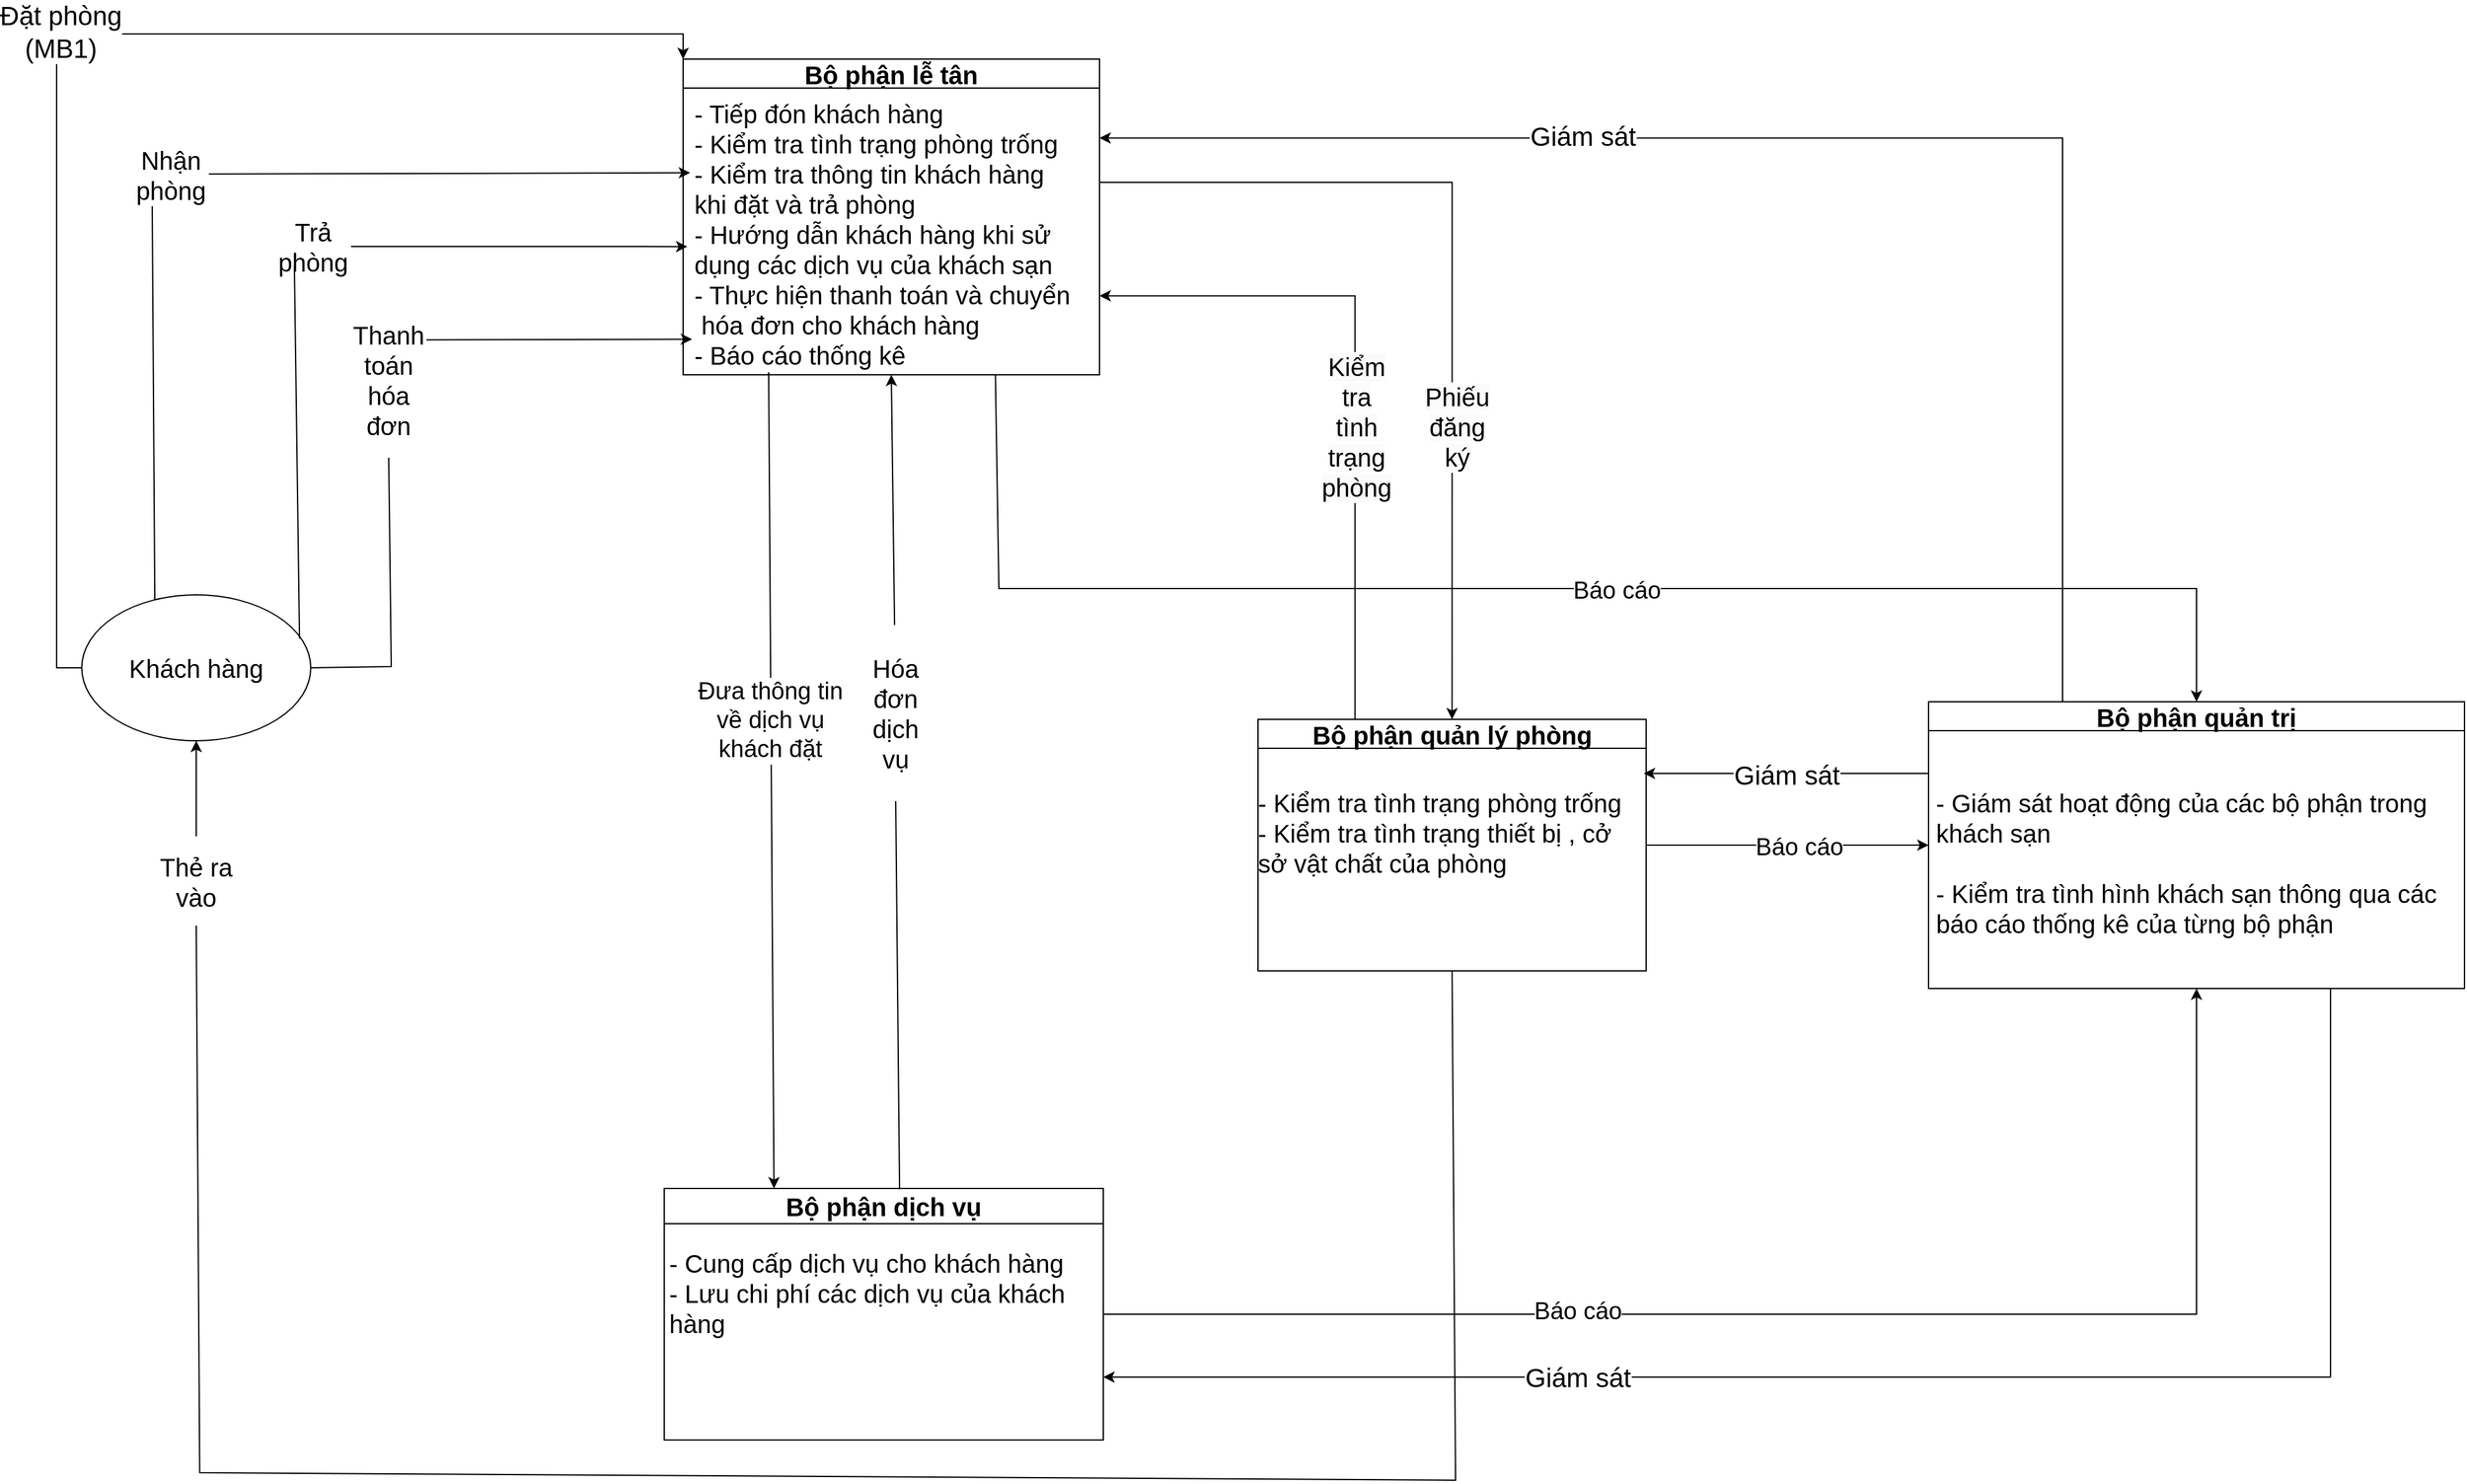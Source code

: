 <mxfile version="24.3.1" type="github">
  <diagram name="Trang-1" id="nzbaMFDa1XgnYQ_m1gSZ">
    <mxGraphModel dx="1909" dy="1096" grid="0" gridSize="10" guides="1" tooltips="1" connect="1" arrows="1" fold="1" page="1" pageScale="1" pageWidth="3300" pageHeight="4681" math="0" shadow="0">
      <root>
        <mxCell id="0" />
        <mxCell id="1" parent="0" />
        <mxCell id="QFRyq372rKyqe5MHZzhk-38" style="edgeStyle=orthogonalEdgeStyle;rounded=0;orthogonalLoop=1;jettySize=auto;html=1;exitX=0;exitY=0.5;exitDx=0;exitDy=0;entryX=0;entryY=0;entryDx=0;entryDy=0;" edge="1" parent="1" source="rfoANkOc3OcuwI24PyQS-1" target="rfoANkOc3OcuwI24PyQS-2">
          <mxGeometry relative="1" as="geometry" />
        </mxCell>
        <mxCell id="QFRyq372rKyqe5MHZzhk-39" value="&lt;font style=&quot;font-size: 21px;&quot;&gt;Đặt phòng&lt;br&gt;(MB1)&lt;/font&gt;" style="edgeLabel;html=1;align=center;verticalAlign=middle;resizable=0;points=[];" vertex="1" connectable="0" parent="QFRyq372rKyqe5MHZzhk-38">
          <mxGeometry x="0.009" y="2" relative="1" as="geometry">
            <mxPoint x="1" as="offset" />
          </mxGeometry>
        </mxCell>
        <mxCell id="rfoANkOc3OcuwI24PyQS-1" value="Khách hàng" style="ellipse;whiteSpace=wrap;html=1;spacing=0;fontSize=20;" parent="1" vertex="1">
          <mxGeometry x="187" y="501" width="182" height="116" as="geometry" />
        </mxCell>
        <mxCell id="QFRyq372rKyqe5MHZzhk-25" style="edgeStyle=orthogonalEdgeStyle;rounded=0;orthogonalLoop=1;jettySize=auto;html=1;exitX=1;exitY=0.25;exitDx=0;exitDy=0;entryX=0.5;entryY=0;entryDx=0;entryDy=0;" edge="1" parent="1" source="rfoANkOc3OcuwI24PyQS-2" target="rfoANkOc3OcuwI24PyQS-20">
          <mxGeometry relative="1" as="geometry">
            <Array as="points">
              <mxPoint x="996" y="173" />
              <mxPoint x="1276" y="173" />
            </Array>
          </mxGeometry>
        </mxCell>
        <mxCell id="QFRyq372rKyqe5MHZzhk-26" value="&lt;span style=&quot;font-size: 20px; text-wrap: wrap; background-color: rgb(251, 251, 251);&quot;&gt;Phiếu đăng ký&lt;/span&gt;" style="edgeLabel;html=1;align=center;verticalAlign=middle;resizable=0;points=[];" vertex="1" connectable="0" parent="QFRyq372rKyqe5MHZzhk-25">
          <mxGeometry x="0.024" y="2" relative="1" as="geometry">
            <mxPoint x="1" y="129" as="offset" />
          </mxGeometry>
        </mxCell>
        <mxCell id="QFRyq372rKyqe5MHZzhk-40" style="rounded=0;orthogonalLoop=1;jettySize=auto;html=1;entryX=0.25;entryY=0;entryDx=0;entryDy=0;" edge="1" parent="1" target="rfoANkOc3OcuwI24PyQS-19">
          <mxGeometry relative="1" as="geometry">
            <mxPoint x="733" y="324" as="sourcePoint" />
          </mxGeometry>
        </mxCell>
        <mxCell id="QFRyq372rKyqe5MHZzhk-41" value="&lt;font style=&quot;font-size: 19px;&quot;&gt;Đưa thông tin&lt;br&gt;về dịch vụ&lt;br&gt;khách đặt&lt;/font&gt;" style="edgeLabel;html=1;align=center;verticalAlign=middle;resizable=0;points=[];" vertex="1" connectable="0" parent="QFRyq372rKyqe5MHZzhk-40">
          <mxGeometry x="-0.146" y="-1" relative="1" as="geometry">
            <mxPoint as="offset" />
          </mxGeometry>
        </mxCell>
        <mxCell id="rfoANkOc3OcuwI24PyQS-2" value="Bộ phận lễ tân" style="swimlane;whiteSpace=wrap;html=1;spacing=0;fontSize=20;" parent="1" vertex="1">
          <mxGeometry x="665" y="75" width="331" height="251" as="geometry" />
        </mxCell>
        <mxCell id="rfoANkOc3OcuwI24PyQS-3" value="- Tiếp đón khách hàng&lt;div style=&quot;font-size: 20px;&quot;&gt;- Kiểm tra tình trạng phòng trống&lt;/div&gt;&lt;div style=&quot;font-size: 20px;&quot;&gt;- Kiểm tra thông tin khách hàng&lt;br style=&quot;font-size: 20px;&quot;&gt;khi đặt và trả phòng&lt;/div&gt;&lt;div style=&quot;font-size: 20px;&quot;&gt;- Hướng dẫn khách hàng khi sử &lt;br style=&quot;font-size: 20px;&quot;&gt;dụng các dịch vụ của khách sạn&lt;/div&gt;&lt;div style=&quot;font-size: 20px;&quot;&gt;- Thực hiện thanh toán và chuyển&lt;br style=&quot;font-size: 20px;&quot;&gt;&amp;nbsp;hóa đơn cho khách hàng&lt;/div&gt;&lt;div style=&quot;font-size: 20px;&quot;&gt;- Báo cáo thống kê&lt;/div&gt;" style="text;html=1;align=left;verticalAlign=middle;resizable=0;points=[];autosize=1;strokeColor=none;fillColor=none;spacing=0;fontSize=20;" parent="rfoANkOc3OcuwI24PyQS-2" vertex="1">
          <mxGeometry x="9" y="27" width="313" height="224" as="geometry" />
        </mxCell>
        <mxCell id="rfoANkOc3OcuwI24PyQS-12" value="Nhận phòng" style="text;html=1;align=center;verticalAlign=middle;whiteSpace=wrap;rounded=0;spacing=0;fontSize=20;" parent="1" vertex="1">
          <mxGeometry x="228" y="141" width="60" height="51" as="geometry" />
        </mxCell>
        <mxCell id="rfoANkOc3OcuwI24PyQS-15" value="Trả phòng" style="text;html=1;align=center;verticalAlign=middle;whiteSpace=wrap;rounded=0;spacing=0;fontSize=20;" parent="1" vertex="1">
          <mxGeometry x="341" y="209" width="60" height="30" as="geometry" />
        </mxCell>
        <mxCell id="rfoANkOc3OcuwI24PyQS-17" value="Thanh toán hóa đơn" style="text;html=1;align=center;verticalAlign=middle;whiteSpace=wrap;rounded=0;spacing=0;fontSize=20;" parent="1" vertex="1">
          <mxGeometry x="401" y="267" width="60" height="125" as="geometry" />
        </mxCell>
        <mxCell id="QFRyq372rKyqe5MHZzhk-49" style="edgeStyle=orthogonalEdgeStyle;rounded=0;orthogonalLoop=1;jettySize=auto;html=1;exitX=1;exitY=0.5;exitDx=0;exitDy=0;entryX=0.5;entryY=1;entryDx=0;entryDy=0;" edge="1" parent="1" source="rfoANkOc3OcuwI24PyQS-19" target="QFRyq372rKyqe5MHZzhk-1">
          <mxGeometry relative="1" as="geometry" />
        </mxCell>
        <mxCell id="QFRyq372rKyqe5MHZzhk-50" value="&lt;span style=&quot;font-size: 19px;&quot;&gt;Báo cáo&lt;/span&gt;" style="edgeLabel;html=1;align=center;verticalAlign=middle;resizable=0;points=[];" vertex="1" connectable="0" parent="QFRyq372rKyqe5MHZzhk-49">
          <mxGeometry x="-0.334" y="2" relative="1" as="geometry">
            <mxPoint x="1" as="offset" />
          </mxGeometry>
        </mxCell>
        <mxCell id="rfoANkOc3OcuwI24PyQS-19" value="Bộ phận dịch vụ" style="swimlane;whiteSpace=wrap;html=1;startSize=28;spacing=0;fontSize=20;" parent="1" vertex="1">
          <mxGeometry x="650" y="973" width="349" height="200" as="geometry" />
        </mxCell>
        <mxCell id="rfoANkOc3OcuwI24PyQS-22" value="- Cung cấp dịch vụ cho khách hàng&lt;div style=&quot;font-size: 20px;&quot;&gt;- Lưu chi phí các dịch vụ của khách&lt;br style=&quot;font-size: 20px;&quot;&gt;hàng&lt;/div&gt;" style="text;html=1;align=left;verticalAlign=middle;resizable=0;points=[];autosize=1;strokeColor=none;fillColor=none;spacing=0;fontSize=20;" parent="rfoANkOc3OcuwI24PyQS-19" vertex="1">
          <mxGeometry x="4" y="43" width="329" height="80" as="geometry" />
        </mxCell>
        <mxCell id="QFRyq372rKyqe5MHZzhk-27" style="edgeStyle=orthogonalEdgeStyle;rounded=0;orthogonalLoop=1;jettySize=auto;html=1;exitX=0.25;exitY=0;exitDx=0;exitDy=0;entryX=1;entryY=0.75;entryDx=0;entryDy=0;" edge="1" parent="1" source="rfoANkOc3OcuwI24PyQS-20" target="rfoANkOc3OcuwI24PyQS-2">
          <mxGeometry relative="1" as="geometry" />
        </mxCell>
        <mxCell id="QFRyq372rKyqe5MHZzhk-29" value="&lt;span style=&quot;text-wrap: wrap; font-size: 20px; background-color: rgb(251, 251, 251);&quot;&gt;Kiểm tra tình&lt;/span&gt;&lt;br style=&quot;text-wrap: wrap; font-size: 20px;&quot;&gt;&lt;span style=&quot;text-wrap: wrap; font-size: 20px; background-color: rgb(251, 251, 251);&quot;&gt;trạng phòng&lt;/span&gt;" style="edgeLabel;html=1;align=center;verticalAlign=middle;resizable=0;points=[];" vertex="1" connectable="0" parent="QFRyq372rKyqe5MHZzhk-27">
          <mxGeometry x="-0.134" y="-1" relative="1" as="geometry">
            <mxPoint as="offset" />
          </mxGeometry>
        </mxCell>
        <mxCell id="rfoANkOc3OcuwI24PyQS-20" value="Bộ phận quản lý phòng" style="swimlane;whiteSpace=wrap;html=1;spacing=0;fontSize=20;" parent="1" vertex="1">
          <mxGeometry x="1122" y="600" width="308.5" height="200" as="geometry" />
        </mxCell>
        <mxCell id="rfoANkOc3OcuwI24PyQS-23" value="- Kiểm tra tình trạng phòng trống&lt;div style=&quot;font-size: 20px;&quot;&gt;- Kiểm tra tình trạng thiết bị , cở &lt;br style=&quot;font-size: 20px;&quot;&gt;sở vật chất của phòng&lt;/div&gt;" style="text;html=1;align=left;verticalAlign=middle;resizable=0;points=[];autosize=1;strokeColor=none;fillColor=none;spacing=0;fontSize=20;" parent="rfoANkOc3OcuwI24PyQS-20" vertex="1">
          <mxGeometry y="50" width="303" height="80" as="geometry" />
        </mxCell>
        <mxCell id="rfoANkOc3OcuwI24PyQS-68" style="rounded=0;orthogonalLoop=1;jettySize=auto;html=1;entryX=0.5;entryY=1;entryDx=0;entryDy=0;" parent="1" source="rfoANkOc3OcuwI24PyQS-29" target="rfoANkOc3OcuwI24PyQS-2" edge="1">
          <mxGeometry relative="1" as="geometry" />
        </mxCell>
        <mxCell id="rfoANkOc3OcuwI24PyQS-29" value="Hóa đơn dịch vụ" style="text;html=1;align=center;verticalAlign=middle;whiteSpace=wrap;rounded=0;rotation=0;spacing=0;fontSize=20;" parent="1" vertex="1">
          <mxGeometry x="804" y="525" width="60" height="140" as="geometry" />
        </mxCell>
        <mxCell id="rfoANkOc3OcuwI24PyQS-44" style="edgeStyle=orthogonalEdgeStyle;rounded=0;orthogonalLoop=1;jettySize=auto;html=1;entryX=0.5;entryY=1;entryDx=0;entryDy=0;spacing=0;fontSize=20;" parent="1" source="rfoANkOc3OcuwI24PyQS-39" target="rfoANkOc3OcuwI24PyQS-1" edge="1">
          <mxGeometry relative="1" as="geometry" />
        </mxCell>
        <mxCell id="rfoANkOc3OcuwI24PyQS-39" value="Thẻ ra vào" style="text;html=1;align=center;verticalAlign=middle;whiteSpace=wrap;rounded=0;spacing=0;fontSize=20;" parent="1" vertex="1">
          <mxGeometry x="248" y="693" width="60" height="71" as="geometry" />
        </mxCell>
        <mxCell id="rfoANkOc3OcuwI24PyQS-41" value="" style="endArrow=none;html=1;rounded=0;entryX=0.5;entryY=1;entryDx=0;entryDy=0;exitX=0.5;exitY=1;exitDx=0;exitDy=0;spacing=0;fontSize=20;" parent="1" source="rfoANkOc3OcuwI24PyQS-39" target="rfoANkOc3OcuwI24PyQS-20" edge="1">
          <mxGeometry width="50" height="50" relative="1" as="geometry">
            <mxPoint x="280.75" y="943.0" as="sourcePoint" />
            <mxPoint x="1279" y="979" as="targetPoint" />
            <Array as="points">
              <mxPoint x="280.75" y="1199" />
              <mxPoint x="1279" y="1205" />
            </Array>
          </mxGeometry>
        </mxCell>
        <mxCell id="rfoANkOc3OcuwI24PyQS-69" value="" style="endArrow=none;html=1;rounded=0;entryX=0.5;entryY=1;entryDx=0;entryDy=0;exitX=0.536;exitY=0.004;exitDx=0;exitDy=0;exitPerimeter=0;" parent="1" source="rfoANkOc3OcuwI24PyQS-19" target="rfoANkOc3OcuwI24PyQS-29" edge="1">
          <mxGeometry width="50" height="50" relative="1" as="geometry">
            <mxPoint x="831" y="967" as="sourcePoint" />
            <mxPoint x="849.5" y="686" as="targetPoint" />
          </mxGeometry>
        </mxCell>
        <mxCell id="QFRyq372rKyqe5MHZzhk-42" style="edgeStyle=orthogonalEdgeStyle;rounded=0;orthogonalLoop=1;jettySize=auto;html=1;exitX=0.25;exitY=0;exitDx=0;exitDy=0;entryX=1;entryY=0.25;entryDx=0;entryDy=0;" edge="1" parent="1" source="QFRyq372rKyqe5MHZzhk-1" target="rfoANkOc3OcuwI24PyQS-2">
          <mxGeometry relative="1" as="geometry" />
        </mxCell>
        <mxCell id="QFRyq372rKyqe5MHZzhk-43" value="&lt;font style=&quot;font-size: 21px;&quot;&gt;Giám sát&lt;/font&gt;" style="edgeLabel;html=1;align=center;verticalAlign=middle;resizable=0;points=[];" vertex="1" connectable="0" parent="QFRyq372rKyqe5MHZzhk-42">
          <mxGeometry x="0.368" y="-2" relative="1" as="geometry">
            <mxPoint as="offset" />
          </mxGeometry>
        </mxCell>
        <mxCell id="QFRyq372rKyqe5MHZzhk-51" style="edgeStyle=orthogonalEdgeStyle;rounded=0;orthogonalLoop=1;jettySize=auto;html=1;exitX=0.75;exitY=1;exitDx=0;exitDy=0;entryX=1;entryY=0.75;entryDx=0;entryDy=0;" edge="1" parent="1" source="QFRyq372rKyqe5MHZzhk-1" target="rfoANkOc3OcuwI24PyQS-19">
          <mxGeometry relative="1" as="geometry" />
        </mxCell>
        <mxCell id="QFRyq372rKyqe5MHZzhk-52" value="&lt;span style=&quot;font-size: 21px;&quot;&gt;Giám sát&lt;/span&gt;" style="edgeLabel;html=1;align=center;verticalAlign=middle;resizable=0;points=[];" vertex="1" connectable="0" parent="QFRyq372rKyqe5MHZzhk-51">
          <mxGeometry x="0.413" relative="1" as="geometry">
            <mxPoint as="offset" />
          </mxGeometry>
        </mxCell>
        <mxCell id="QFRyq372rKyqe5MHZzhk-1" value="Bộ phận quản trị" style="swimlane;whiteSpace=wrap;html=1;spacing=0;fontSize=20;" vertex="1" parent="1">
          <mxGeometry x="1655" y="586" width="426" height="228" as="geometry" />
        </mxCell>
        <mxCell id="QFRyq372rKyqe5MHZzhk-2" value="- Giám sát hoạt động của các bộ phận trong&lt;br&gt;khách sạn&lt;div&gt;&lt;br&gt;&lt;div&gt;- Kiểm tra tình hình khách sạn thông qua các&lt;br&gt;báo cáo thống kê của từng bộ phận&lt;/div&gt;&lt;/div&gt;" style="text;html=1;align=left;verticalAlign=middle;resizable=0;points=[];autosize=1;strokeColor=none;fillColor=none;spacing=0;fontSize=20;" vertex="1" parent="QFRyq372rKyqe5MHZzhk-1">
          <mxGeometry x="6" y="64" width="412" height="128" as="geometry" />
        </mxCell>
        <mxCell id="QFRyq372rKyqe5MHZzhk-3" value="" style="endArrow=classic;html=1;rounded=0;exitX=0.75;exitY=1;exitDx=0;exitDy=0;entryX=0.5;entryY=0;entryDx=0;entryDy=0;" edge="1" parent="1" source="rfoANkOc3OcuwI24PyQS-2" target="QFRyq372rKyqe5MHZzhk-1">
          <mxGeometry width="50" height="50" relative="1" as="geometry">
            <mxPoint x="1385" y="705" as="sourcePoint" />
            <mxPoint x="1963" y="481" as="targetPoint" />
            <Array as="points">
              <mxPoint x="916" y="496" />
              <mxPoint x="1868" y="496" />
            </Array>
          </mxGeometry>
        </mxCell>
        <mxCell id="QFRyq372rKyqe5MHZzhk-5" value="&lt;font style=&quot;font-size: 19px;&quot;&gt;Báo cáo&lt;/font&gt;" style="edgeLabel;html=1;align=center;verticalAlign=middle;resizable=0;points=[];" vertex="1" connectable="0" parent="QFRyq372rKyqe5MHZzhk-3">
          <mxGeometry x="0.092" y="-2" relative="1" as="geometry">
            <mxPoint x="-1" as="offset" />
          </mxGeometry>
        </mxCell>
        <mxCell id="QFRyq372rKyqe5MHZzhk-6" value="" style="endArrow=classic;html=1;rounded=0;exitX=1;exitY=0.5;exitDx=0;exitDy=0;entryX=0;entryY=0.5;entryDx=0;entryDy=0;" edge="1" parent="1" source="rfoANkOc3OcuwI24PyQS-20" target="QFRyq372rKyqe5MHZzhk-1">
          <mxGeometry width="50" height="50" relative="1" as="geometry">
            <mxPoint x="914" y="318" as="sourcePoint" />
            <mxPoint x="1878" y="596" as="targetPoint" />
          </mxGeometry>
        </mxCell>
        <mxCell id="QFRyq372rKyqe5MHZzhk-7" value="&lt;font style=&quot;font-size: 19px;&quot;&gt;Báo cáo&lt;/font&gt;" style="edgeLabel;html=1;align=center;verticalAlign=middle;resizable=0;points=[];" vertex="1" connectable="0" parent="QFRyq372rKyqe5MHZzhk-6">
          <mxGeometry x="0.092" y="-2" relative="1" as="geometry">
            <mxPoint x="-1" as="offset" />
          </mxGeometry>
        </mxCell>
        <mxCell id="QFRyq372rKyqe5MHZzhk-13" value="" style="endArrow=none;html=1;rounded=0;exitX=0.319;exitY=0.037;exitDx=0;exitDy=0;entryX=0.25;entryY=1;entryDx=0;entryDy=0;exitPerimeter=0;" edge="1" parent="1" source="rfoANkOc3OcuwI24PyQS-1" target="rfoANkOc3OcuwI24PyQS-12">
          <mxGeometry width="50" height="50" relative="1" as="geometry">
            <mxPoint x="197" y="569" as="sourcePoint" />
            <mxPoint x="161" y="155" as="targetPoint" />
          </mxGeometry>
        </mxCell>
        <mxCell id="QFRyq372rKyqe5MHZzhk-14" style="rounded=0;orthogonalLoop=1;jettySize=auto;html=1;entryX=-0.011;entryY=0.283;entryDx=0;entryDy=0;entryPerimeter=0;" edge="1" parent="1" source="rfoANkOc3OcuwI24PyQS-12" target="rfoANkOc3OcuwI24PyQS-3">
          <mxGeometry relative="1" as="geometry" />
        </mxCell>
        <mxCell id="QFRyq372rKyqe5MHZzhk-15" value="" style="endArrow=none;html=1;rounded=0;exitX=0.951;exitY=0.3;exitDx=0;exitDy=0;entryX=0.25;entryY=1;entryDx=0;entryDy=0;exitPerimeter=0;" edge="1" parent="1" source="rfoANkOc3OcuwI24PyQS-1" target="rfoANkOc3OcuwI24PyQS-15">
          <mxGeometry width="50" height="50" relative="1" as="geometry">
            <mxPoint x="362" y="560" as="sourcePoint" />
            <mxPoint x="359" y="239" as="targetPoint" />
          </mxGeometry>
        </mxCell>
        <mxCell id="QFRyq372rKyqe5MHZzhk-17" value="" style="endArrow=none;html=1;rounded=0;exitX=1;exitY=0.5;exitDx=0;exitDy=0;entryX=0.5;entryY=1;entryDx=0;entryDy=0;" edge="1" parent="1" source="rfoANkOc3OcuwI24PyQS-1" target="rfoANkOc3OcuwI24PyQS-17">
          <mxGeometry width="50" height="50" relative="1" as="geometry">
            <mxPoint x="370" y="540" as="sourcePoint" />
            <mxPoint x="366" y="220" as="targetPoint" />
            <Array as="points">
              <mxPoint x="433" y="558" />
            </Array>
          </mxGeometry>
        </mxCell>
        <mxCell id="QFRyq372rKyqe5MHZzhk-18" value="" style="endArrow=classic;html=1;rounded=0;exitX=1;exitY=0.25;exitDx=0;exitDy=0;entryX=-0.006;entryY=0.874;entryDx=0;entryDy=0;entryPerimeter=0;" edge="1" parent="1" source="rfoANkOc3OcuwI24PyQS-17" target="rfoANkOc3OcuwI24PyQS-3">
          <mxGeometry width="50" height="50" relative="1" as="geometry">
            <mxPoint x="373" y="371" as="sourcePoint" />
            <mxPoint x="423" y="321" as="targetPoint" />
          </mxGeometry>
        </mxCell>
        <mxCell id="QFRyq372rKyqe5MHZzhk-45" style="rounded=0;orthogonalLoop=1;jettySize=auto;html=1;exitX=0;exitY=0.25;exitDx=0;exitDy=0;entryX=1.012;entryY=-0.088;entryDx=0;entryDy=0;entryPerimeter=0;" edge="1" parent="1" source="QFRyq372rKyqe5MHZzhk-1" target="rfoANkOc3OcuwI24PyQS-23">
          <mxGeometry relative="1" as="geometry" />
        </mxCell>
        <mxCell id="QFRyq372rKyqe5MHZzhk-46" value="&lt;font style=&quot;font-size: 21px;&quot;&gt;Giám sát&lt;/font&gt;" style="edgeLabel;html=1;align=center;verticalAlign=middle;resizable=0;points=[];" vertex="1" connectable="0" parent="QFRyq372rKyqe5MHZzhk-45">
          <mxGeometry x="-0.001" y="1" relative="1" as="geometry">
            <mxPoint as="offset" />
          </mxGeometry>
        </mxCell>
        <mxCell id="QFRyq372rKyqe5MHZzhk-54" style="edgeStyle=orthogonalEdgeStyle;rounded=0;orthogonalLoop=1;jettySize=auto;html=1;entryX=-0.018;entryY=0.545;entryDx=0;entryDy=0;entryPerimeter=0;" edge="1" parent="1" source="rfoANkOc3OcuwI24PyQS-15" target="rfoANkOc3OcuwI24PyQS-3">
          <mxGeometry relative="1" as="geometry" />
        </mxCell>
      </root>
    </mxGraphModel>
  </diagram>
</mxfile>
